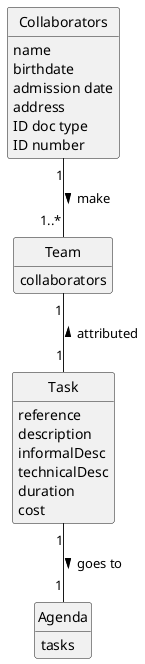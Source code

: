 @startuml
skinparam monochrome true
skinparam packageStyle rectangle
skinparam shadowing false
skinparam monochrome true
skinparam packageStyle rectangle
skinparam shadowing false
'skinparam linetype ortho
'left to right direction
skinparam classAttributeIconSize 0
hide circle
hide methods


class Team{
    collaborators
}

class Task {
    reference
    description
    informalDesc
    technicalDesc
    duration
    cost
}

class Collaborators {
    name
    birthdate
    admission date
    address
    contact info (mobile and email)
    ID doc type
    ID number
}

class Agenda{
    tasks
}

Task "1" -- "1" Agenda : goes to >
Team "1" -- "1" Task : attributed <
Collaborators "1" -- "1..*" Team : make >
@enduml


